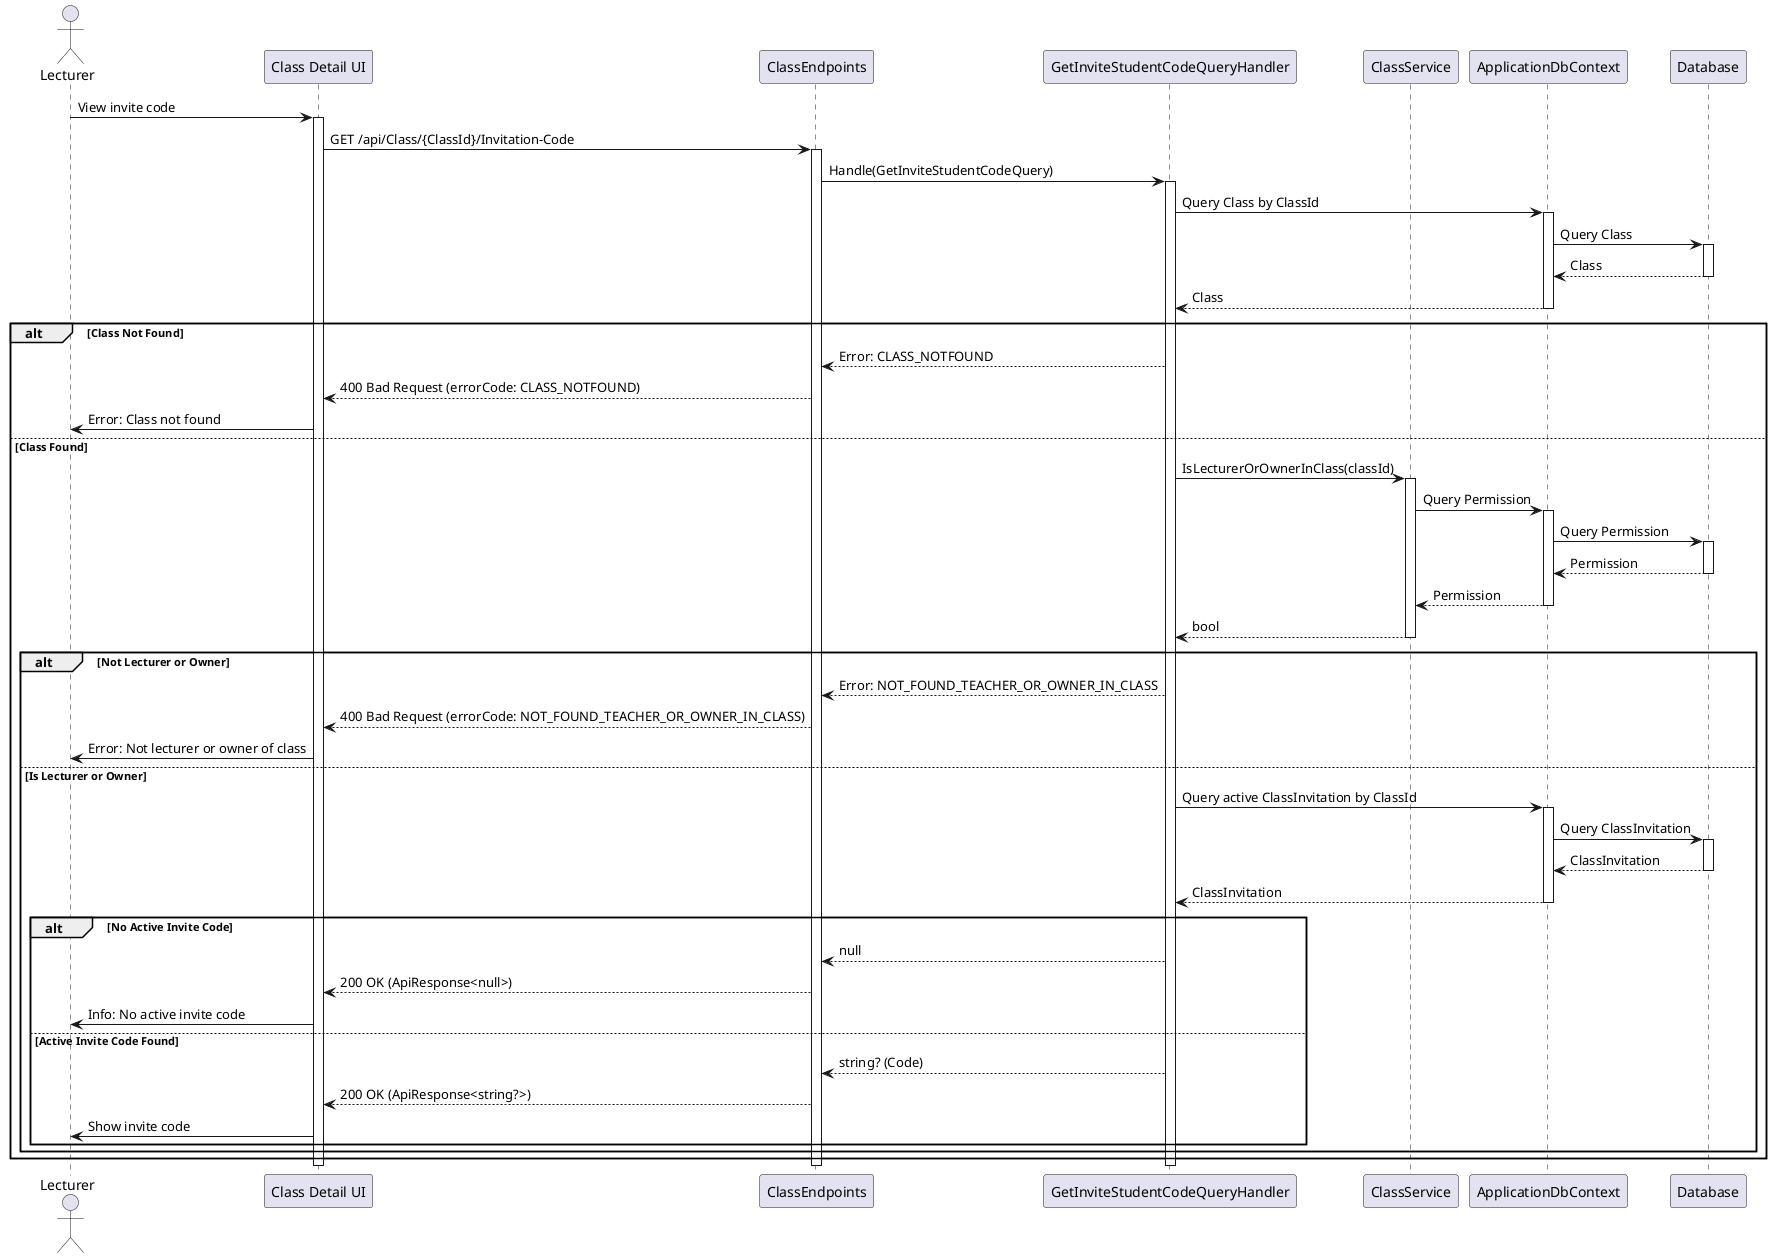 @startuml
actor "Lecturer" as User
participant "Class Detail UI" as UI
participant ClassEndpoints
participant GetInviteStudentCodeQueryHandler as Handler
participant ClassService
participant ApplicationDbContext
participant Database

User -> UI : View invite code
activate UI
UI -> ClassEndpoints : GET /api/Class/{ClassId}/Invitation-Code
activate ClassEndpoints
ClassEndpoints -> Handler : Handle(GetInviteStudentCodeQuery)
activate Handler
Handler -> ApplicationDbContext : Query Class by ClassId
activate ApplicationDbContext
ApplicationDbContext -> Database : Query Class
activate Database
Database --> ApplicationDbContext : Class
deactivate Database
ApplicationDbContext --> Handler : Class
deactivate ApplicationDbContext
alt Class Not Found
    Handler --> ClassEndpoints : Error: CLASS_NOTFOUND
    ClassEndpoints --> UI : 400 Bad Request (errorCode: CLASS_NOTFOUND)
    UI -> User : Error: Class not found
else Class Found
    Handler -> ClassService : IsLecturerOrOwnerInClass(classId)
    activate ClassService
    ClassService -> ApplicationDbContext : Query Permission
    activate ApplicationDbContext
    ApplicationDbContext -> Database : Query Permission
    activate Database
    Database --> ApplicationDbContext : Permission
    deactivate Database
    ApplicationDbContext --> ClassService : Permission
    deactivate ApplicationDbContext
    ClassService --> Handler : bool
    deactivate ClassService
    alt Not Lecturer or Owner
        Handler --> ClassEndpoints : Error: NOT_FOUND_TEACHER_OR_OWNER_IN_CLASS
        ClassEndpoints --> UI : 400 Bad Request (errorCode: NOT_FOUND_TEACHER_OR_OWNER_IN_CLASS)
        UI -> User : Error: Not lecturer or owner of class
    else Is Lecturer or Owner
        Handler -> ApplicationDbContext : Query active ClassInvitation by ClassId
        activate ApplicationDbContext
        ApplicationDbContext -> Database : Query ClassInvitation
        activate Database
        Database --> ApplicationDbContext : ClassInvitation
        deactivate Database
        ApplicationDbContext --> Handler : ClassInvitation
        deactivate ApplicationDbContext
        alt No Active Invite Code
            Handler --> ClassEndpoints : null
            ClassEndpoints --> UI : 200 OK (ApiResponse<null>)
            UI -> User : Info: No active invite code
        else Active Invite Code Found
            Handler --> ClassEndpoints : string? (Code)
            ClassEndpoints --> UI : 200 OK (ApiResponse<string?>)
            UI -> User : Show invite code
        end
    end
end
deactivate Handler
deactivate ClassEndpoints
deactivate UI
@enduml